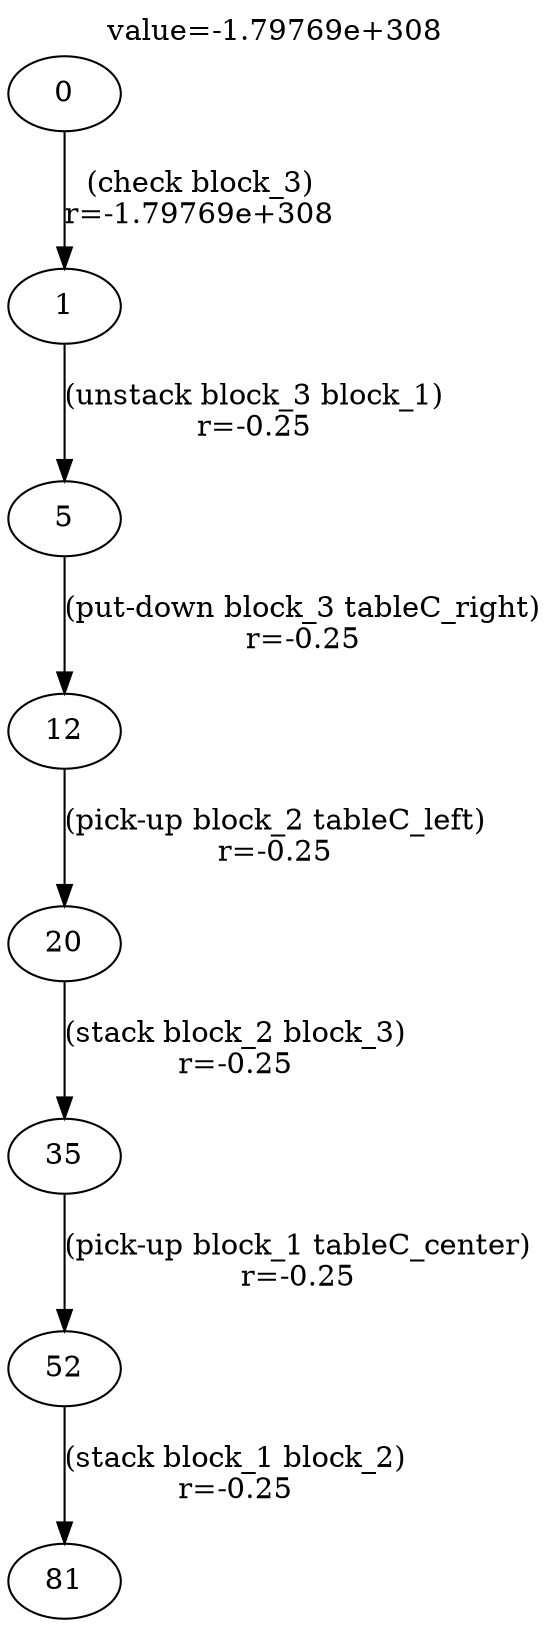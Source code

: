 digraph g{
label="value=-1.79769e+308"
labelloc=top
0->1 [ label="(check block_3)
r=-1.79769e+308" ];
1->5 [ label="(unstack block_3 block_1)
r=-0.25" ];
5->12 [ label="(put-down block_3 tableC_right)
r=-0.25" ];
12->20 [ label="(pick-up block_2 tableC_left)
r=-0.25" ];
20->35 [ label="(stack block_2 block_3)
r=-0.25" ];
35->52 [ label="(pick-up block_1 tableC_center)
r=-0.25" ];
52->81 [ label="(stack block_1 block_2)
r=-0.25" ];
}
